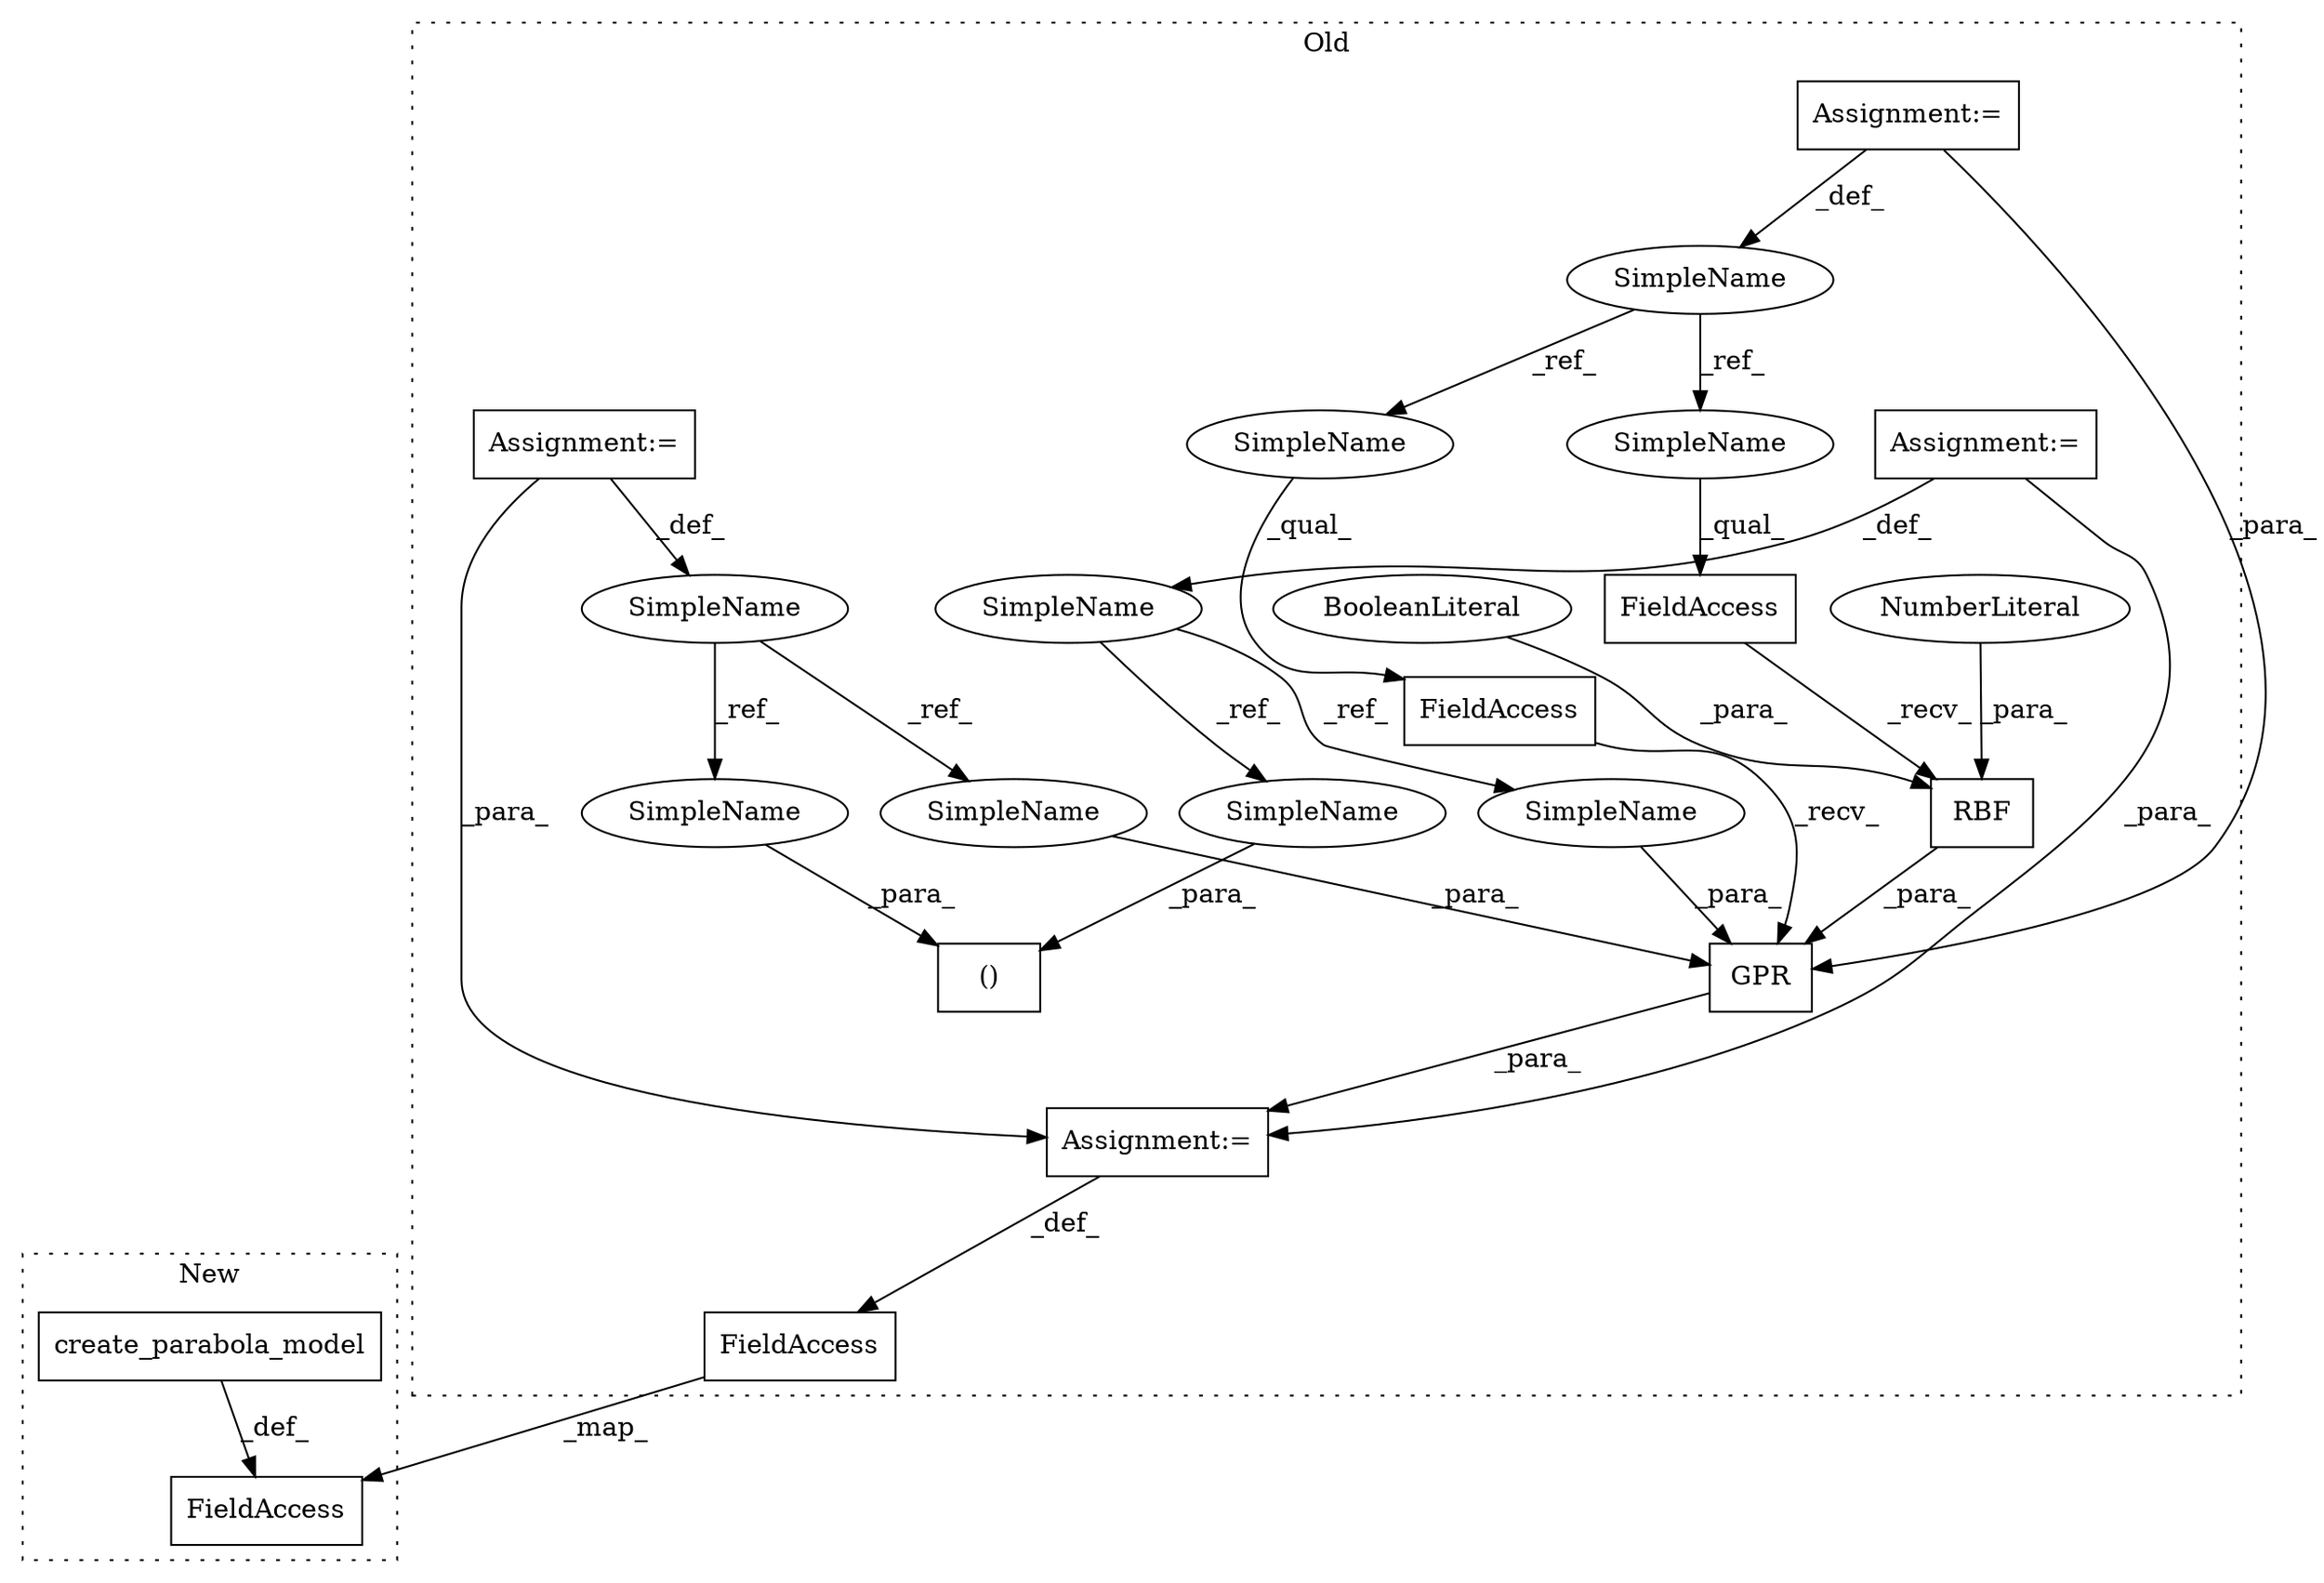 digraph G {
subgraph cluster0 {
1 [label="RBF" a="32" s="10942,10952" l="4,1" shape="box"];
3 [label="NumberLiteral" a="34" s="10946" l="1" shape="ellipse"];
4 [label="GPR" a="32" s="10919,10953" l="4,1" shape="box"];
5 [label="BooleanLiteral" a="9" s="10948" l="4" shape="ellipse"];
6 [label="FieldAccess" a="22" s="10908" l="10" shape="box"];
7 [label="SimpleName" a="42" s="10577" l="6" shape="ellipse"];
8 [label="FieldAccess" a="22" s="10927" l="14" shape="box"];
9 [label="Assignment:=" a="7" s="10593" l="1" shape="box"];
10 [label="()" a="106" s="10811" l="15" shape="box"];
11 [label="SimpleName" a="42" s="10593" l="1" shape="ellipse"];
12 [label="SimpleName" a="42" s="10566" l="1" shape="ellipse"];
13 [label="Assignment:=" a="7" s="10577" l="6" shape="box"];
14 [label="FieldAccess" a="22" s="11026" l="14" shape="box"];
16 [label="Assignment:=" a="7" s="10907" l="1" shape="box"];
17 [label="Assignment:=" a="7" s="10566" l="1" shape="box"];
18 [label="SimpleName" a="42" s="10923" l="1" shape="ellipse"];
19 [label="SimpleName" a="42" s="10811" l="1" shape="ellipse"];
20 [label="SimpleName" a="42" s="10927" l="6" shape="ellipse"];
21 [label="SimpleName" a="42" s="10908" l="6" shape="ellipse"];
22 [label="SimpleName" a="42" s="10925" l="1" shape="ellipse"];
23 [label="SimpleName" a="42" s="10825" l="1" shape="ellipse"];
label = "Old";
style="dotted";
}
subgraph cluster1 {
2 [label="create_parabola_model" a="32" s="10246,10279" l="22,1" shape="box"];
15 [label="FieldAccess" a="22" s="10287" l="14" shape="box"];
label = "New";
style="dotted";
}
1 -> 4 [label="_para_"];
2 -> 15 [label="_def_"];
3 -> 1 [label="_para_"];
4 -> 16 [label="_para_"];
5 -> 1 [label="_para_"];
6 -> 4 [label="_recv_"];
7 -> 21 [label="_ref_"];
7 -> 20 [label="_ref_"];
8 -> 1 [label="_recv_"];
9 -> 11 [label="_def_"];
9 -> 16 [label="_para_"];
11 -> 22 [label="_ref_"];
11 -> 23 [label="_ref_"];
12 -> 19 [label="_ref_"];
12 -> 18 [label="_ref_"];
13 -> 4 [label="_para_"];
13 -> 7 [label="_def_"];
14 -> 15 [label="_map_"];
16 -> 14 [label="_def_"];
17 -> 12 [label="_def_"];
17 -> 16 [label="_para_"];
18 -> 4 [label="_para_"];
19 -> 10 [label="_para_"];
20 -> 8 [label="_qual_"];
21 -> 6 [label="_qual_"];
22 -> 4 [label="_para_"];
23 -> 10 [label="_para_"];
}